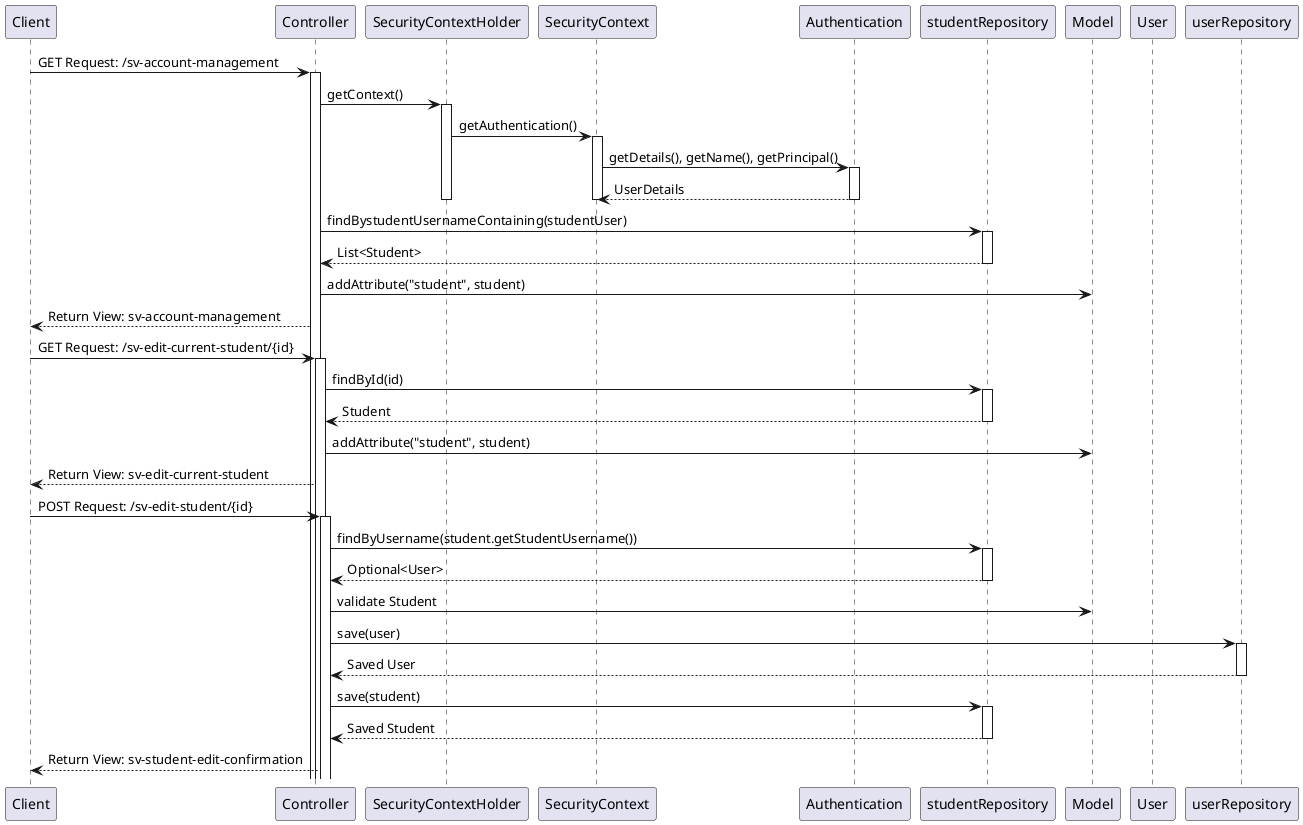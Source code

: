 @startuml
participant Client
participant Controller
participant SecurityContextHolder
participant SecurityContext
participant Authentication
participant studentRepository
participant Model
participant User

Client -> Controller: GET Request: /sv-account-management
activate Controller

Controller -> SecurityContextHolder: getContext()
activate SecurityContextHolder
SecurityContextHolder -> SecurityContext: getAuthentication()
activate SecurityContext
SecurityContext -> Authentication: getDetails(), getName(), getPrincipal()
activate Authentication
Authentication --> SecurityContext: UserDetails
deactivate Authentication
deactivate SecurityContext
deactivate SecurityContextHolder

Controller -> studentRepository: findBystudentUsernameContaining(studentUser)
activate studentRepository
studentRepository --> Controller: List<Student>
deactivate studentRepository

Controller -> Model: addAttribute("student", student)
Controller --> Client: Return View: sv-account-management

Client -> Controller: GET Request: /sv-edit-current-student/{id}
activate Controller

Controller -> studentRepository: findById(id)
activate studentRepository
studentRepository --> Controller: Student
deactivate studentRepository

Controller -> Model: addAttribute("student", student)
Controller --> Client: Return View: sv-edit-current-student

Client -> Controller: POST Request: /sv-edit-student/{id}
activate Controller

Controller -> studentRepository: findByUsername(student.getStudentUsername())
activate studentRepository
studentRepository --> Controller: Optional<User>
deactivate studentRepository

Controller -> Model: validate Student
Controller -> userRepository: save(user)
activate userRepository
userRepository --> Controller: Saved User
deactivate userRepository

Controller -> studentRepository: save(student)
activate studentRepository
studentRepository --> Controller: Saved Student
deactivate studentRepository

Controller --> Client: Return View: sv-student-edit-confirmation
@enduml
